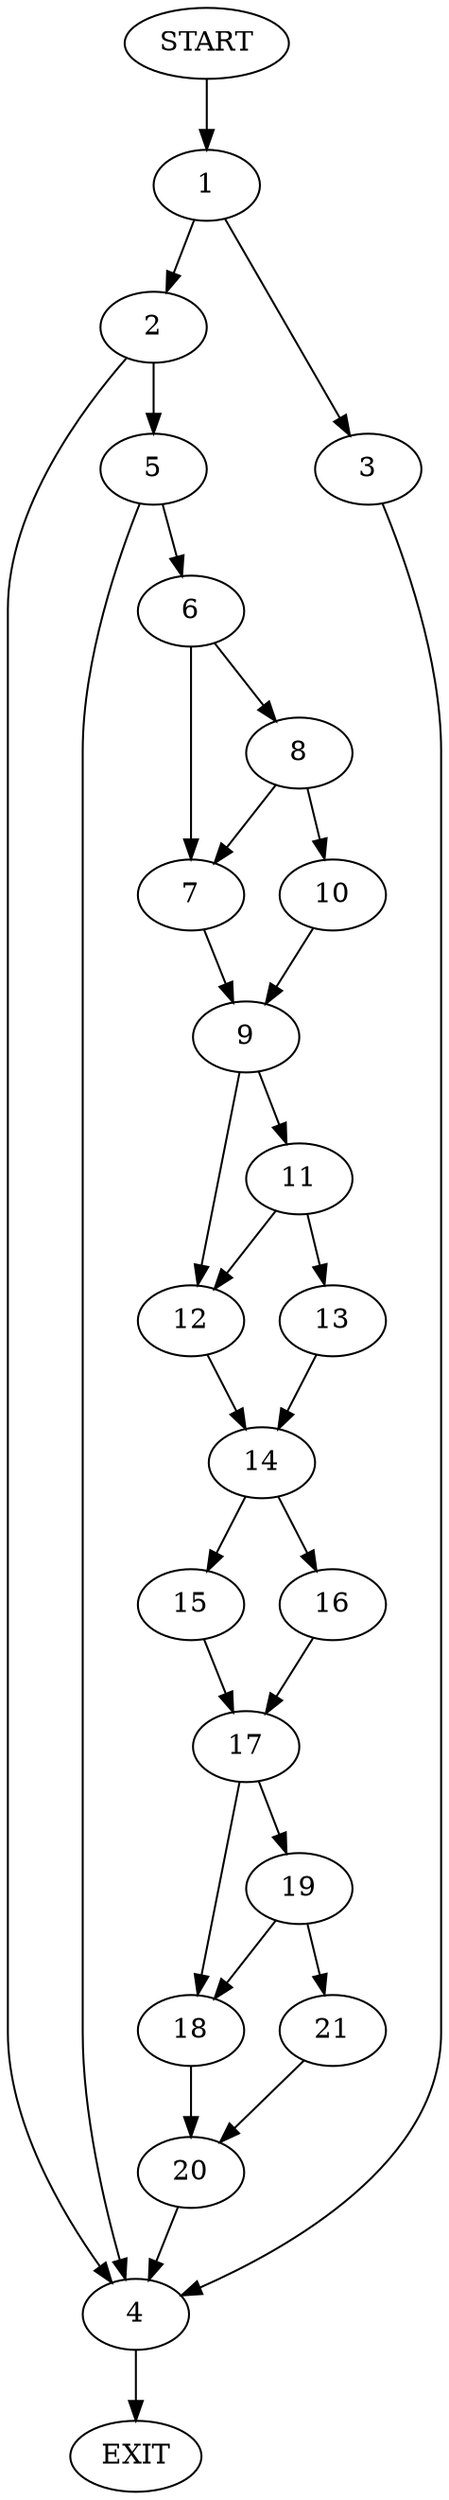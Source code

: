 digraph {
0 [label="START"]
22 [label="EXIT"]
0 -> 1
1 -> 2
1 -> 3
2 -> 4
2 -> 5
3 -> 4
4 -> 22
5 -> 4
5 -> 6
6 -> 7
6 -> 8
7 -> 9
8 -> 7
8 -> 10
10 -> 9
9 -> 11
9 -> 12
11 -> 12
11 -> 13
12 -> 14
13 -> 14
14 -> 15
14 -> 16
15 -> 17
16 -> 17
17 -> 18
17 -> 19
18 -> 20
19 -> 18
19 -> 21
21 -> 20
20 -> 4
}
